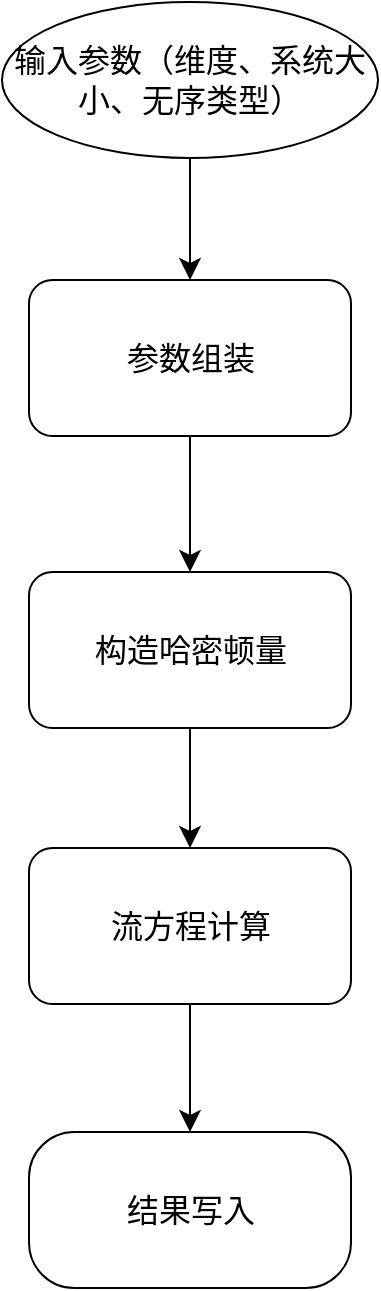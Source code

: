 <mxfile version="26.0.16">
  <diagram name="Page-1" id="OeB0h5TDF0Pd_844PJk4">
    <mxGraphModel dx="1353" dy="1089" grid="0" gridSize="10" guides="1" tooltips="1" connect="1" arrows="1" fold="1" page="0" pageScale="1" pageWidth="850" pageHeight="1100" math="0" shadow="0">
      <root>
        <mxCell id="0" />
        <mxCell id="1" parent="0" />
        <mxCell id="v03UhaQ2iCi6_vs3jOKd-5" style="edgeStyle=none;curved=1;rounded=0;orthogonalLoop=1;jettySize=auto;html=1;exitX=0.5;exitY=1;exitDx=0;exitDy=0;entryX=0.5;entryY=0;entryDx=0;entryDy=0;fontSize=12;startSize=8;endSize=8;" edge="1" parent="1" source="v03UhaQ2iCi6_vs3jOKd-1" target="v03UhaQ2iCi6_vs3jOKd-4">
          <mxGeometry relative="1" as="geometry" />
        </mxCell>
        <mxCell id="v03UhaQ2iCi6_vs3jOKd-1" value="输入参数（维度、系统大小、无序类型）" style="ellipse;whiteSpace=wrap;html=1;fontSize=16;" vertex="1" parent="1">
          <mxGeometry x="-75" y="-97" width="188" height="78" as="geometry" />
        </mxCell>
        <mxCell id="v03UhaQ2iCi6_vs3jOKd-8" style="edgeStyle=none;curved=1;rounded=0;orthogonalLoop=1;jettySize=auto;html=1;exitX=0.5;exitY=1;exitDx=0;exitDy=0;fontSize=12;startSize=8;endSize=8;" edge="1" parent="1" source="v03UhaQ2iCi6_vs3jOKd-4" target="v03UhaQ2iCi6_vs3jOKd-7">
          <mxGeometry relative="1" as="geometry" />
        </mxCell>
        <mxCell id="v03UhaQ2iCi6_vs3jOKd-4" value="参数组装" style="rounded=1;whiteSpace=wrap;html=1;fontSize=16;" vertex="1" parent="1">
          <mxGeometry x="-61.5" y="42" width="161" height="78" as="geometry" />
        </mxCell>
        <mxCell id="v03UhaQ2iCi6_vs3jOKd-12" style="edgeStyle=none;curved=1;rounded=0;orthogonalLoop=1;jettySize=auto;html=1;exitX=0.5;exitY=1;exitDx=0;exitDy=0;entryX=0.5;entryY=0;entryDx=0;entryDy=0;fontSize=12;startSize=8;endSize=8;" edge="1" parent="1" source="v03UhaQ2iCi6_vs3jOKd-7" target="v03UhaQ2iCi6_vs3jOKd-10">
          <mxGeometry relative="1" as="geometry" />
        </mxCell>
        <mxCell id="v03UhaQ2iCi6_vs3jOKd-7" value="构造哈密顿量" style="rounded=1;whiteSpace=wrap;html=1;fontSize=16;" vertex="1" parent="1">
          <mxGeometry x="-61.5" y="188" width="161" height="78" as="geometry" />
        </mxCell>
        <mxCell id="v03UhaQ2iCi6_vs3jOKd-14" style="edgeStyle=none;curved=1;rounded=0;orthogonalLoop=1;jettySize=auto;html=1;exitX=0.5;exitY=1;exitDx=0;exitDy=0;entryX=0.5;entryY=0;entryDx=0;entryDy=0;fontSize=12;startSize=8;endSize=8;" edge="1" parent="1" source="v03UhaQ2iCi6_vs3jOKd-10" target="v03UhaQ2iCi6_vs3jOKd-13">
          <mxGeometry relative="1" as="geometry" />
        </mxCell>
        <mxCell id="v03UhaQ2iCi6_vs3jOKd-10" value="流方程计算" style="rounded=1;whiteSpace=wrap;html=1;fontSize=16;" vertex="1" parent="1">
          <mxGeometry x="-61.5" y="326" width="161" height="78" as="geometry" />
        </mxCell>
        <mxCell id="v03UhaQ2iCi6_vs3jOKd-13" value="结果写入" style="rounded=1;whiteSpace=wrap;html=1;fontSize=16;arcSize=29;" vertex="1" parent="1">
          <mxGeometry x="-61.5" y="468" width="161" height="78" as="geometry" />
        </mxCell>
      </root>
    </mxGraphModel>
  </diagram>
</mxfile>
